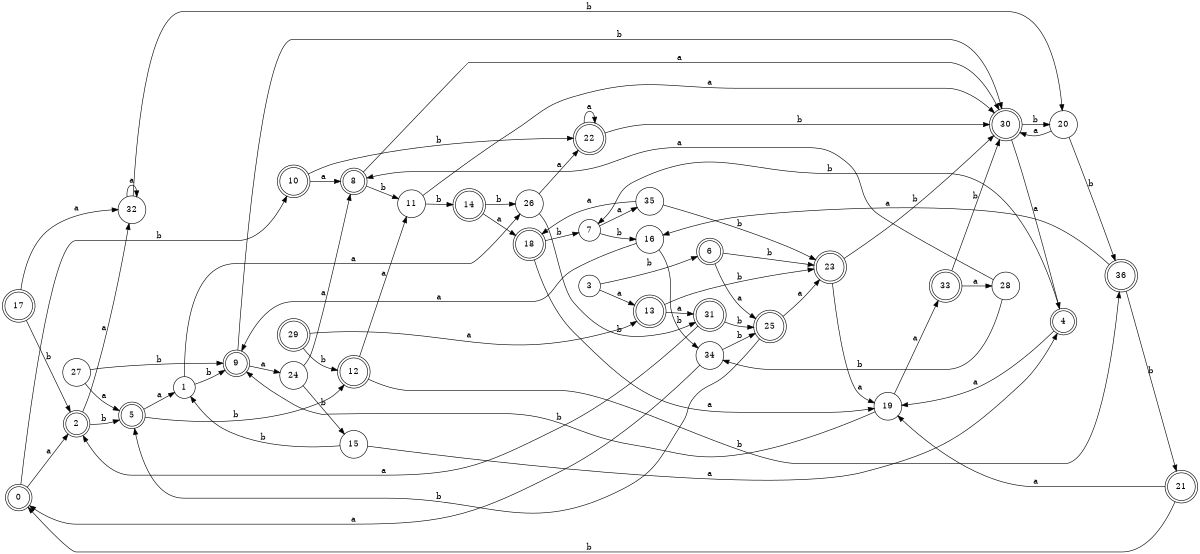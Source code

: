 digraph n30_3 {
__start0 [label="" shape="none"];

rankdir=LR;
size="8,5";

s0 [style="rounded,filled", color="black", fillcolor="white" shape="doublecircle", label="0"];
s1 [style="filled", color="black", fillcolor="white" shape="circle", label="1"];
s2 [style="rounded,filled", color="black", fillcolor="white" shape="doublecircle", label="2"];
s3 [style="filled", color="black", fillcolor="white" shape="circle", label="3"];
s4 [style="rounded,filled", color="black", fillcolor="white" shape="doublecircle", label="4"];
s5 [style="rounded,filled", color="black", fillcolor="white" shape="doublecircle", label="5"];
s6 [style="rounded,filled", color="black", fillcolor="white" shape="doublecircle", label="6"];
s7 [style="filled", color="black", fillcolor="white" shape="circle", label="7"];
s8 [style="rounded,filled", color="black", fillcolor="white" shape="doublecircle", label="8"];
s9 [style="rounded,filled", color="black", fillcolor="white" shape="doublecircle", label="9"];
s10 [style="rounded,filled", color="black", fillcolor="white" shape="doublecircle", label="10"];
s11 [style="filled", color="black", fillcolor="white" shape="circle", label="11"];
s12 [style="rounded,filled", color="black", fillcolor="white" shape="doublecircle", label="12"];
s13 [style="rounded,filled", color="black", fillcolor="white" shape="doublecircle", label="13"];
s14 [style="rounded,filled", color="black", fillcolor="white" shape="doublecircle", label="14"];
s15 [style="filled", color="black", fillcolor="white" shape="circle", label="15"];
s16 [style="filled", color="black", fillcolor="white" shape="circle", label="16"];
s17 [style="rounded,filled", color="black", fillcolor="white" shape="doublecircle", label="17"];
s18 [style="rounded,filled", color="black", fillcolor="white" shape="doublecircle", label="18"];
s19 [style="filled", color="black", fillcolor="white" shape="circle", label="19"];
s20 [style="filled", color="black", fillcolor="white" shape="circle", label="20"];
s21 [style="rounded,filled", color="black", fillcolor="white" shape="doublecircle", label="21"];
s22 [style="rounded,filled", color="black", fillcolor="white" shape="doublecircle", label="22"];
s23 [style="rounded,filled", color="black", fillcolor="white" shape="doublecircle", label="23"];
s24 [style="filled", color="black", fillcolor="white" shape="circle", label="24"];
s25 [style="rounded,filled", color="black", fillcolor="white" shape="doublecircle", label="25"];
s26 [style="filled", color="black", fillcolor="white" shape="circle", label="26"];
s27 [style="filled", color="black", fillcolor="white" shape="circle", label="27"];
s28 [style="filled", color="black", fillcolor="white" shape="circle", label="28"];
s29 [style="rounded,filled", color="black", fillcolor="white" shape="doublecircle", label="29"];
s30 [style="rounded,filled", color="black", fillcolor="white" shape="doublecircle", label="30"];
s31 [style="rounded,filled", color="black", fillcolor="white" shape="doublecircle", label="31"];
s32 [style="filled", color="black", fillcolor="white" shape="circle", label="32"];
s33 [style="rounded,filled", color="black", fillcolor="white" shape="doublecircle", label="33"];
s34 [style="filled", color="black", fillcolor="white" shape="circle", label="34"];
s35 [style="filled", color="black", fillcolor="white" shape="circle", label="35"];
s36 [style="rounded,filled", color="black", fillcolor="white" shape="doublecircle", label="36"];
s0 -> s2 [label="a"];
s0 -> s10 [label="b"];
s1 -> s26 [label="a"];
s1 -> s9 [label="b"];
s2 -> s32 [label="a"];
s2 -> s5 [label="b"];
s3 -> s13 [label="a"];
s3 -> s6 [label="b"];
s4 -> s19 [label="a"];
s4 -> s7 [label="b"];
s5 -> s1 [label="a"];
s5 -> s12 [label="b"];
s6 -> s25 [label="a"];
s6 -> s23 [label="b"];
s7 -> s35 [label="a"];
s7 -> s16 [label="b"];
s8 -> s30 [label="a"];
s8 -> s11 [label="b"];
s9 -> s24 [label="a"];
s9 -> s30 [label="b"];
s10 -> s8 [label="a"];
s10 -> s22 [label="b"];
s11 -> s30 [label="a"];
s11 -> s14 [label="b"];
s12 -> s11 [label="a"];
s12 -> s36 [label="b"];
s13 -> s31 [label="a"];
s13 -> s23 [label="b"];
s14 -> s18 [label="a"];
s14 -> s26 [label="b"];
s15 -> s4 [label="a"];
s15 -> s1 [label="b"];
s16 -> s9 [label="a"];
s16 -> s34 [label="b"];
s17 -> s32 [label="a"];
s17 -> s2 [label="b"];
s18 -> s19 [label="a"];
s18 -> s7 [label="b"];
s19 -> s33 [label="a"];
s19 -> s9 [label="b"];
s20 -> s30 [label="a"];
s20 -> s36 [label="b"];
s21 -> s19 [label="a"];
s21 -> s0 [label="b"];
s22 -> s22 [label="a"];
s22 -> s30 [label="b"];
s23 -> s19 [label="a"];
s23 -> s30 [label="b"];
s24 -> s8 [label="a"];
s24 -> s15 [label="b"];
s25 -> s23 [label="a"];
s25 -> s5 [label="b"];
s26 -> s22 [label="a"];
s26 -> s31 [label="b"];
s27 -> s5 [label="a"];
s27 -> s9 [label="b"];
s28 -> s8 [label="a"];
s28 -> s34 [label="b"];
s29 -> s13 [label="a"];
s29 -> s12 [label="b"];
s30 -> s4 [label="a"];
s30 -> s20 [label="b"];
s31 -> s2 [label="a"];
s31 -> s25 [label="b"];
s32 -> s32 [label="a"];
s32 -> s20 [label="b"];
s33 -> s28 [label="a"];
s33 -> s30 [label="b"];
s34 -> s0 [label="a"];
s34 -> s25 [label="b"];
s35 -> s18 [label="a"];
s35 -> s23 [label="b"];
s36 -> s16 [label="a"];
s36 -> s21 [label="b"];

}